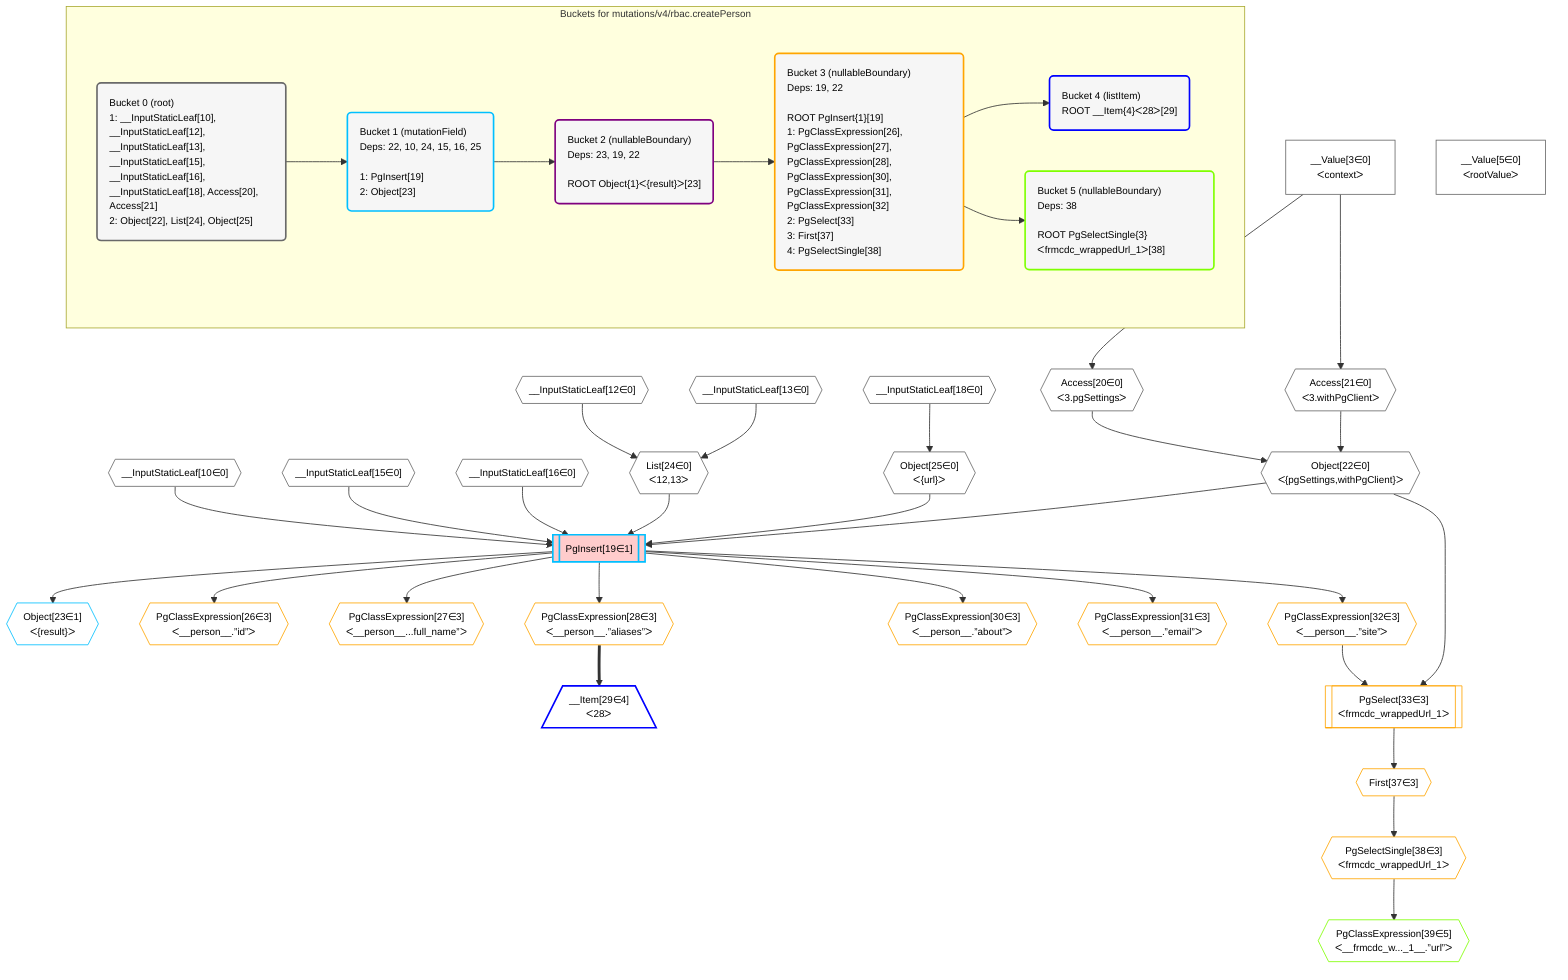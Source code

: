 %%{init: {'themeVariables': { 'fontSize': '12px'}}}%%
graph TD
    classDef path fill:#eee,stroke:#000,color:#000
    classDef plan fill:#fff,stroke-width:1px,color:#000
    classDef itemplan fill:#fff,stroke-width:2px,color:#000
    classDef unbatchedplan fill:#dff,stroke-width:1px,color:#000
    classDef sideeffectplan fill:#fcc,stroke-width:2px,color:#000
    classDef bucket fill:#f6f6f6,color:#000,stroke-width:2px,text-align:left


    %% define steps
    __Value3["__Value[3∈0]<br />ᐸcontextᐳ"]:::plan
    __Value5["__Value[5∈0]<br />ᐸrootValueᐳ"]:::plan
    __InputStaticLeaf10{{"__InputStaticLeaf[10∈0]"}}:::plan
    __InputStaticLeaf12{{"__InputStaticLeaf[12∈0]"}}:::plan
    __InputStaticLeaf13{{"__InputStaticLeaf[13∈0]"}}:::plan
    __InputStaticLeaf15{{"__InputStaticLeaf[15∈0]"}}:::plan
    __InputStaticLeaf16{{"__InputStaticLeaf[16∈0]"}}:::plan
    __InputStaticLeaf18{{"__InputStaticLeaf[18∈0]"}}:::plan
    Access20{{"Access[20∈0]<br />ᐸ3.pgSettingsᐳ"}}:::plan
    Access21{{"Access[21∈0]<br />ᐸ3.withPgClientᐳ"}}:::plan
    Object22{{"Object[22∈0]<br />ᐸ{pgSettings,withPgClient}ᐳ"}}:::plan
    List24{{"List[24∈0]<br />ᐸ12,13ᐳ"}}:::plan
    Object25{{"Object[25∈0]<br />ᐸ{url}ᐳ"}}:::plan
    PgInsert19[["PgInsert[19∈1]"]]:::sideeffectplan
    Object23{{"Object[23∈1]<br />ᐸ{result}ᐳ"}}:::plan
    PgClassExpression26{{"PgClassExpression[26∈3]<br />ᐸ__person__.”id”ᐳ"}}:::plan
    PgClassExpression27{{"PgClassExpression[27∈3]<br />ᐸ__person__...full_name”ᐳ"}}:::plan
    PgClassExpression28{{"PgClassExpression[28∈3]<br />ᐸ__person__.”aliases”ᐳ"}}:::plan
    __Item29[/"__Item[29∈4]<br />ᐸ28ᐳ"\]:::itemplan
    PgClassExpression30{{"PgClassExpression[30∈3]<br />ᐸ__person__.”about”ᐳ"}}:::plan
    PgClassExpression31{{"PgClassExpression[31∈3]<br />ᐸ__person__.”email”ᐳ"}}:::plan
    PgClassExpression32{{"PgClassExpression[32∈3]<br />ᐸ__person__.”site”ᐳ"}}:::plan
    PgSelect33[["PgSelect[33∈3]<br />ᐸfrmcdc_wrappedUrl_1ᐳ"]]:::plan
    First37{{"First[37∈3]"}}:::plan
    PgSelectSingle38{{"PgSelectSingle[38∈3]<br />ᐸfrmcdc_wrappedUrl_1ᐳ"}}:::plan
    PgClassExpression39{{"PgClassExpression[39∈5]<br />ᐸ__frmcdc_w..._1__.”url”ᐳ"}}:::plan

    %% plan dependencies
    __Value3 --> Access20
    __Value3 --> Access21
    Access20 & Access21 --> Object22
    __InputStaticLeaf12 & __InputStaticLeaf13 --> List24
    __InputStaticLeaf18 --> Object25
    Object22 & __InputStaticLeaf10 & List24 & __InputStaticLeaf15 & __InputStaticLeaf16 & Object25 --> PgInsert19
    PgInsert19 --> Object23
    PgInsert19 --> PgClassExpression26
    PgInsert19 --> PgClassExpression27
    PgInsert19 --> PgClassExpression28
    PgClassExpression28 ==> __Item29
    PgInsert19 --> PgClassExpression30
    PgInsert19 --> PgClassExpression31
    PgInsert19 --> PgClassExpression32
    Object22 & PgClassExpression32 --> PgSelect33
    PgSelect33 --> First37
    First37 --> PgSelectSingle38
    PgSelectSingle38 --> PgClassExpression39

    subgraph "Buckets for mutations/v4/rbac.createPerson"
    Bucket0("Bucket 0 (root)<br />1: __InputStaticLeaf[10], __InputStaticLeaf[12], __InputStaticLeaf[13], __InputStaticLeaf[15], __InputStaticLeaf[16], __InputStaticLeaf[18], Access[20], Access[21]<br />2: Object[22], List[24], Object[25]"):::bucket
    classDef bucket0 stroke:#696969
    class Bucket0,__Value3,__Value5,__InputStaticLeaf10,__InputStaticLeaf12,__InputStaticLeaf13,__InputStaticLeaf15,__InputStaticLeaf16,__InputStaticLeaf18,Access20,Access21,Object22,List24,Object25 bucket0
    Bucket1("Bucket 1 (mutationField)<br />Deps: 22, 10, 24, 15, 16, 25<br /><br />1: PgInsert[19]<br />2: Object[23]"):::bucket
    classDef bucket1 stroke:#00bfff
    class Bucket1,PgInsert19,Object23 bucket1
    Bucket2("Bucket 2 (nullableBoundary)<br />Deps: 23, 19, 22<br /><br />ROOT Object{1}ᐸ{result}ᐳ[23]"):::bucket
    classDef bucket2 stroke:#7f007f
    class Bucket2 bucket2
    Bucket3("Bucket 3 (nullableBoundary)<br />Deps: 19, 22<br /><br />ROOT PgInsert{1}[19]<br />1: PgClassExpression[26], PgClassExpression[27], PgClassExpression[28], PgClassExpression[30], PgClassExpression[31], PgClassExpression[32]<br />2: PgSelect[33]<br />3: First[37]<br />4: PgSelectSingle[38]"):::bucket
    classDef bucket3 stroke:#ffa500
    class Bucket3,PgClassExpression26,PgClassExpression27,PgClassExpression28,PgClassExpression30,PgClassExpression31,PgClassExpression32,PgSelect33,First37,PgSelectSingle38 bucket3
    Bucket4("Bucket 4 (listItem)<br />ROOT __Item{4}ᐸ28ᐳ[29]"):::bucket
    classDef bucket4 stroke:#0000ff
    class Bucket4,__Item29 bucket4
    Bucket5("Bucket 5 (nullableBoundary)<br />Deps: 38<br /><br />ROOT PgSelectSingle{3}ᐸfrmcdc_wrappedUrl_1ᐳ[38]"):::bucket
    classDef bucket5 stroke:#7fff00
    class Bucket5,PgClassExpression39 bucket5
    Bucket0 --> Bucket1
    Bucket1 --> Bucket2
    Bucket2 --> Bucket3
    Bucket3 --> Bucket4 & Bucket5
    end